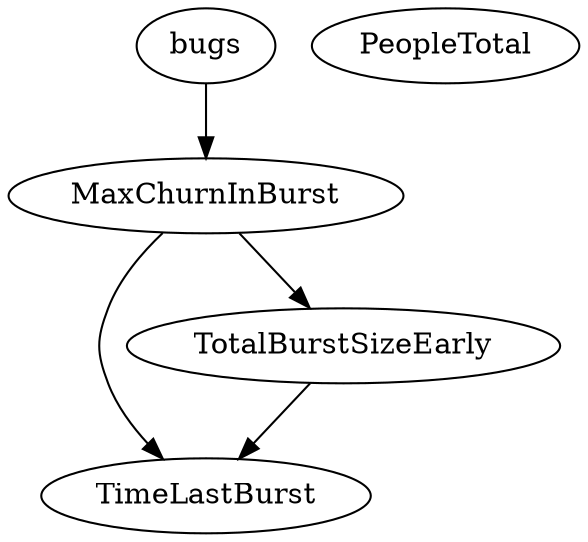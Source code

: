 digraph {
   TimeLastBurst;
   PeopleTotal;
   bugs;
   MaxChurnInBurst;
   TotalBurstSizeEarly;
   bugs -> MaxChurnInBurst;
   MaxChurnInBurst -> TimeLastBurst;
   MaxChurnInBurst -> TotalBurstSizeEarly;
   TotalBurstSizeEarly -> TimeLastBurst;
}
